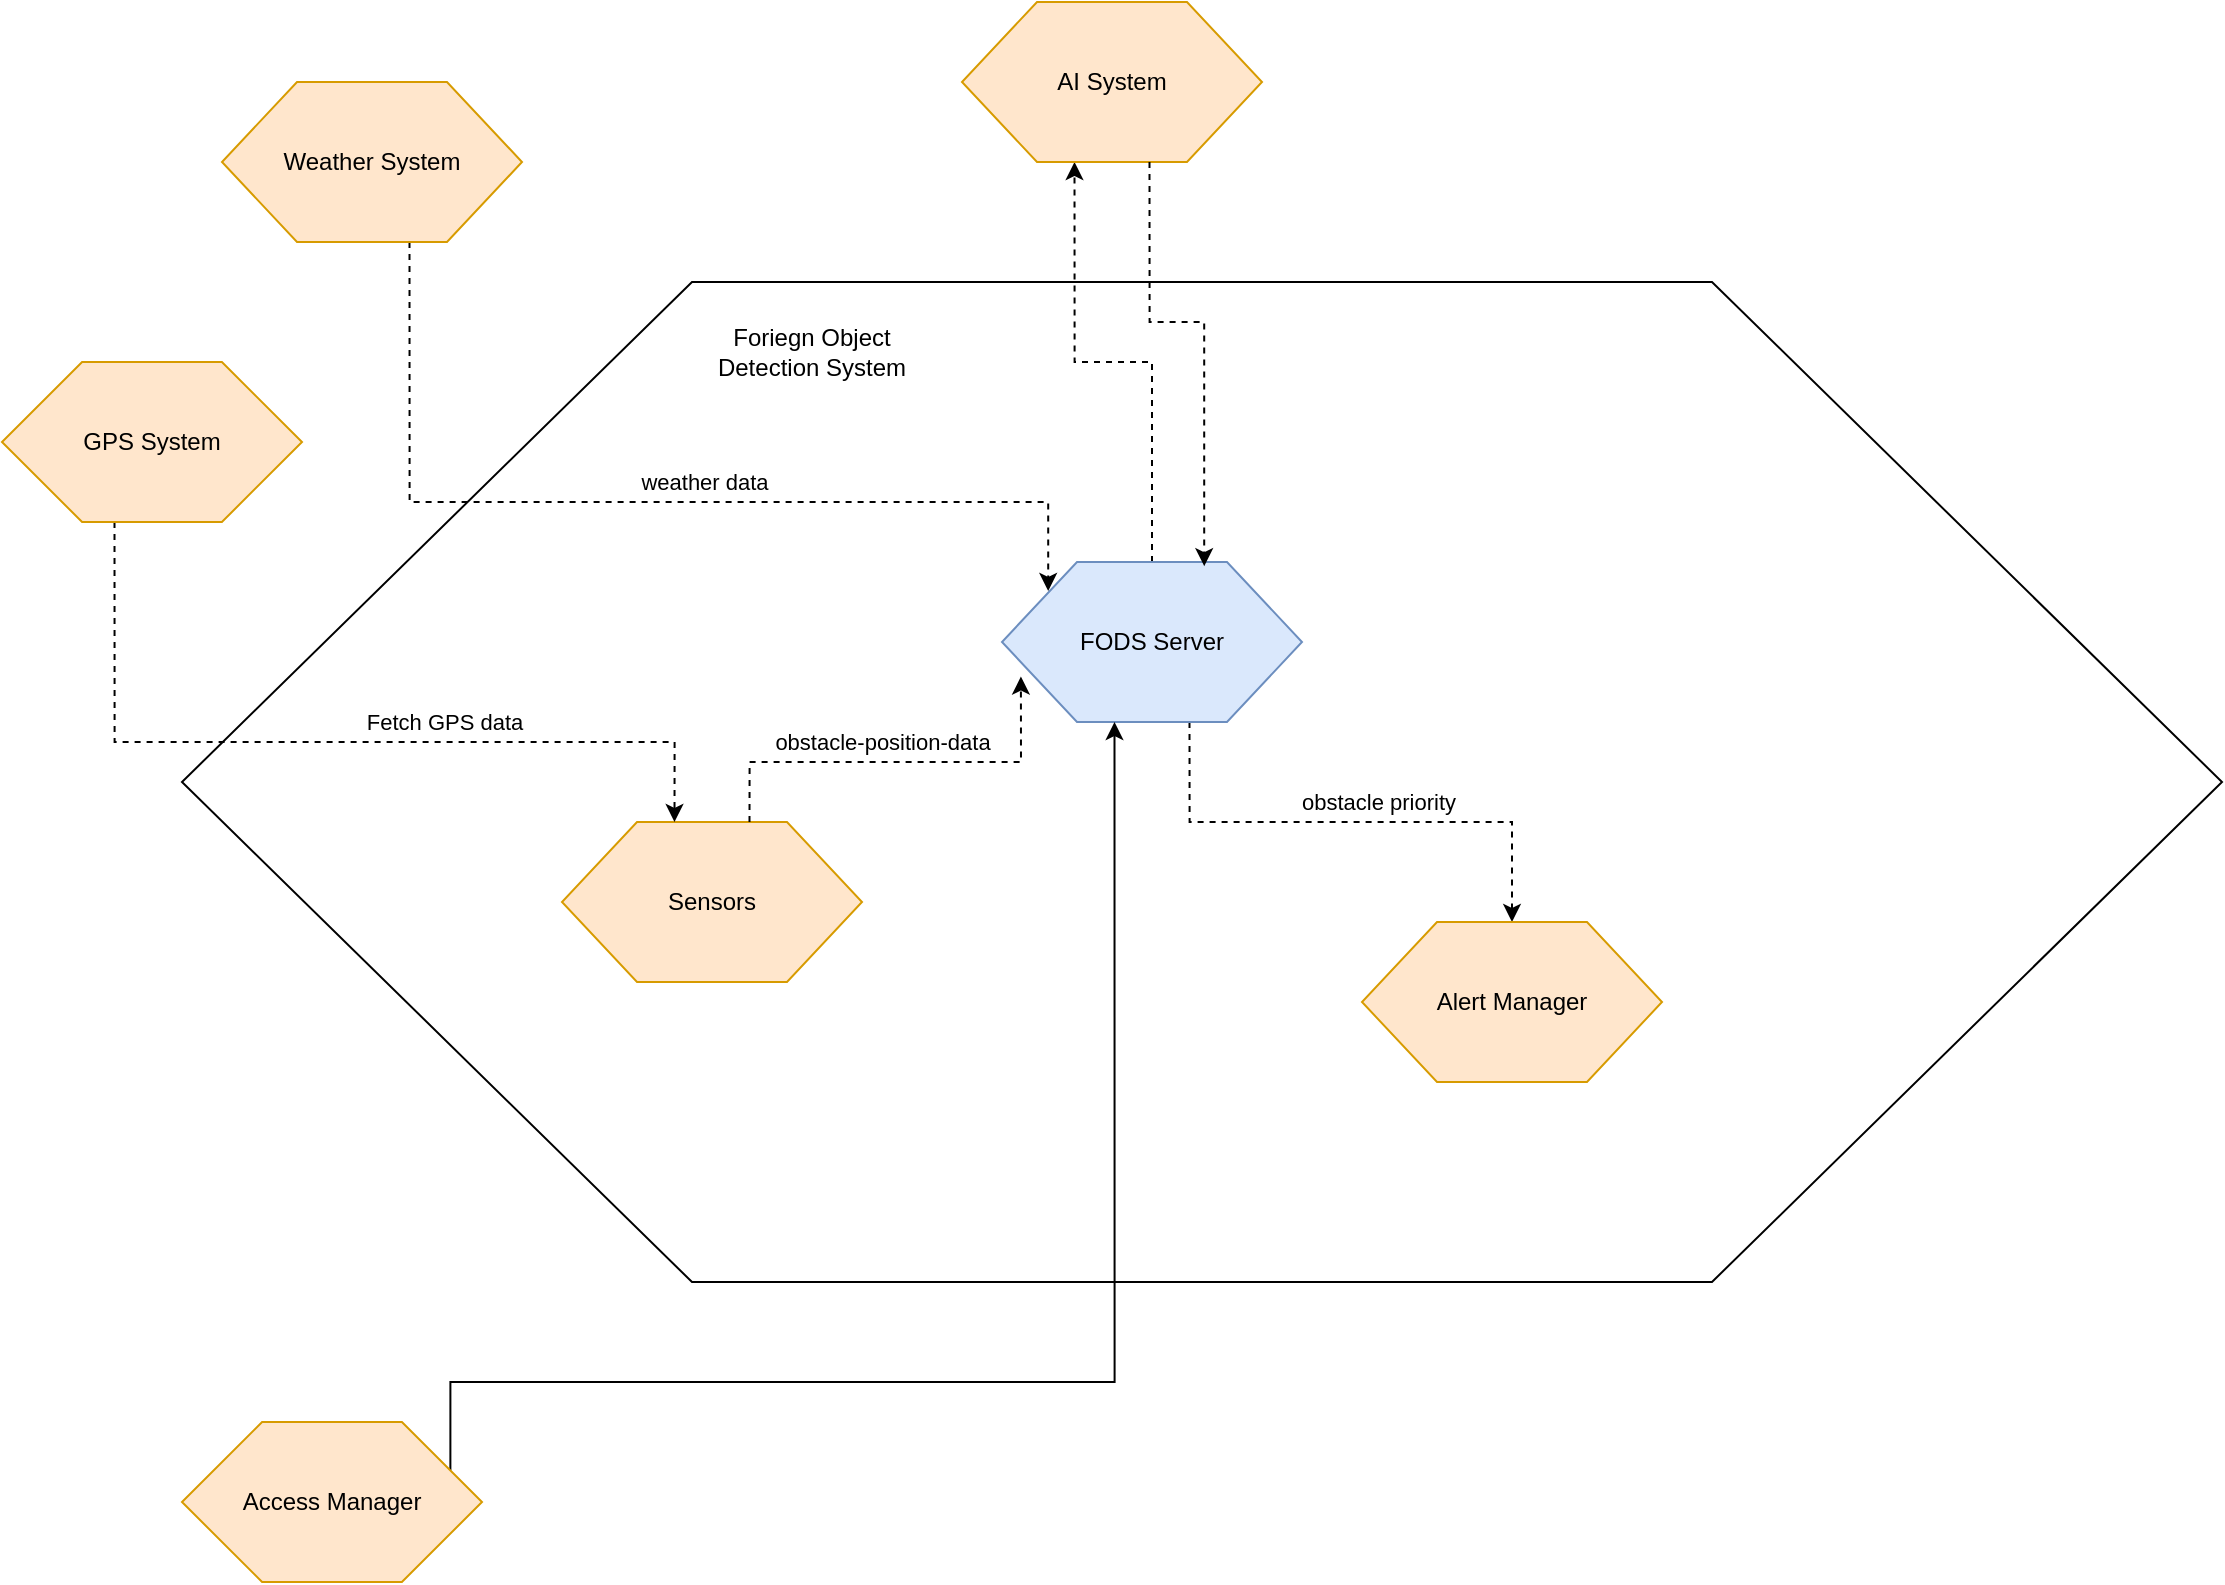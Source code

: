 <mxfile version="24.5.4" type="github">
  <diagram name="Page-1" id="4IbC43bdQGUAi5G-6buk">
    <mxGraphModel dx="1942" dy="2381" grid="1" gridSize="10" guides="1" tooltips="1" connect="1" arrows="1" fold="1" page="1" pageScale="1" pageWidth="850" pageHeight="1100" math="0" shadow="0">
      <root>
        <mxCell id="0" />
        <mxCell id="1" parent="0" />
        <mxCell id="6oZyGlmhMjClpvop7lHZ-1" value="" style="shape=hexagon;perimeter=hexagonPerimeter2;whiteSpace=wrap;html=1;size=0.25;fillColor=#FFFFFF;fontColor=#000000;strokeColor=#000000;" parent="1" vertex="1">
          <mxGeometry x="-100" y="110" width="1020" height="500" as="geometry" />
        </mxCell>
        <mxCell id="ltzgIc9ezp3aWy7WGdx1-3" style="edgeStyle=orthogonalEdgeStyle;rounded=0;orthogonalLoop=1;jettySize=auto;html=1;exitX=0.625;exitY=1;exitDx=0;exitDy=0;dashed=1;" edge="1" parent="1" source="6oZyGlmhMjClpvop7lHZ-3" target="6oZyGlmhMjClpvop7lHZ-6">
          <mxGeometry relative="1" as="geometry" />
        </mxCell>
        <mxCell id="ltzgIc9ezp3aWy7WGdx1-4" value="obstacle priority" style="edgeLabel;html=1;align=center;verticalAlign=middle;resizable=0;points=[];" vertex="1" connectable="0" parent="ltzgIc9ezp3aWy7WGdx1-3">
          <mxGeometry x="0.099" y="-1" relative="1" as="geometry">
            <mxPoint y="-11" as="offset" />
          </mxGeometry>
        </mxCell>
        <mxCell id="ltzgIc9ezp3aWy7WGdx1-9" style="edgeStyle=orthogonalEdgeStyle;rounded=0;orthogonalLoop=1;jettySize=auto;html=1;exitX=0.5;exitY=0;exitDx=0;exitDy=0;entryX=0.375;entryY=1;entryDx=0;entryDy=0;dashed=1;" edge="1" parent="1" source="6oZyGlmhMjClpvop7lHZ-3" target="ltzgIc9ezp3aWy7WGdx1-7">
          <mxGeometry relative="1" as="geometry" />
        </mxCell>
        <mxCell id="6oZyGlmhMjClpvop7lHZ-3" value="FODS Server" style="shape=hexagon;perimeter=hexagonPerimeter2;whiteSpace=wrap;html=1;size=0.25;fillColor=#dae8fc;strokeColor=#6c8ebf;fontColor=#000000;" parent="1" vertex="1">
          <mxGeometry x="310" y="250" width="150" height="80" as="geometry" />
        </mxCell>
        <mxCell id="6oZyGlmhMjClpvop7lHZ-4" value="&lt;span style=&quot;&quot;&gt;Foriegn Object&lt;/span&gt;&lt;div style=&quot;&quot;&gt;Detection System&lt;/div&gt;" style="text;html=1;align=center;verticalAlign=middle;whiteSpace=wrap;rounded=0;fontColor=#000000;" parent="1" vertex="1">
          <mxGeometry x="100" y="130" width="230" height="30" as="geometry" />
        </mxCell>
        <mxCell id="6oZyGlmhMjClpvop7lHZ-5" value="Sensors" style="shape=hexagon;perimeter=hexagonPerimeter2;whiteSpace=wrap;html=1;size=0.25;fillColor=#ffe6cc;strokeColor=#d79b00;fontColor=#000000;" parent="1" vertex="1">
          <mxGeometry x="90" y="380" width="150" height="80" as="geometry" />
        </mxCell>
        <mxCell id="6oZyGlmhMjClpvop7lHZ-6" value="Alert Manager" style="shape=hexagon;perimeter=hexagonPerimeter2;whiteSpace=wrap;html=1;size=0.25;fillColor=#ffe6cc;strokeColor=#d79b00;fontColor=#000000;" parent="1" vertex="1">
          <mxGeometry x="490" y="430" width="150" height="80" as="geometry" />
        </mxCell>
        <mxCell id="6oZyGlmhMjClpvop7lHZ-13" style="edgeStyle=orthogonalEdgeStyle;rounded=0;orthogonalLoop=1;jettySize=auto;html=1;exitX=0.375;exitY=1;exitDx=0;exitDy=0;entryX=0.375;entryY=0;entryDx=0;entryDy=0;strokeColor=#000000;dashed=1;fontColor=#000000;" parent="1" source="6oZyGlmhMjClpvop7lHZ-7" target="6oZyGlmhMjClpvop7lHZ-5" edge="1">
          <mxGeometry relative="1" as="geometry">
            <Array as="points">
              <mxPoint x="-134" y="340" />
              <mxPoint x="146" y="340" />
            </Array>
          </mxGeometry>
        </mxCell>
        <mxCell id="6oZyGlmhMjClpvop7lHZ-14" value="Fetch GPS&lt;span style=&quot;background-color: initial;&quot;&gt;&amp;nbsp;data&lt;/span&gt;" style="edgeLabel;html=1;align=center;verticalAlign=middle;resizable=0;points=[];labelBackgroundColor=none;fontColor=#000000;" parent="6oZyGlmhMjClpvop7lHZ-13" vertex="1" connectable="0">
          <mxGeometry x="-0.11" y="2" relative="1" as="geometry">
            <mxPoint x="83" y="-8" as="offset" />
          </mxGeometry>
        </mxCell>
        <mxCell id="6oZyGlmhMjClpvop7lHZ-7" value="GPS System&lt;span style=&quot;font-family: monospace; font-size: 0px; text-align: start; text-wrap: nowrap;&quot;&gt;%3CmxGraphModel%3E%3Croot%3E%3CmxCell%20id%3D%220%22%2F%3E%3CmxCell%20id%3D%221%22%20parent%3D%220%22%2F%3E%3CmxCell%20id%3D%222%22%20value%3D%22Sensors%22%20style%3D%22shape%3Dhexagon%3Bperimeter%3DhexagonPerimeter2%3BwhiteSpace%3Dwrap%3Bhtml%3D1%3Bsize%3D0.25%3BfillColor%3D%23333300%3BfontColor%3D%23FFFFFF%3BstrokeColor%3D%23FFFFFF%3B%22%20vertex%3D%221%22%20parent%3D%221%22%3E%3CmxGeometry%20x%3D%2270%22%20y%3D%22380%22%20width%3D%22150%22%20height%3D%2280%22%20as%3D%22geometry%22%2F%3E%3C%2FmxCell%3E%3C%2Froot%3E%3C%2FmxGraphModel%3E&lt;/span&gt;" style="shape=hexagon;perimeter=hexagonPerimeter2;whiteSpace=wrap;html=1;size=0.267;fillColor=#ffe6cc;strokeColor=#d79b00;fontColor=#000000;" parent="1" vertex="1">
          <mxGeometry x="-190" y="150" width="150" height="80" as="geometry" />
        </mxCell>
        <mxCell id="ltzgIc9ezp3aWy7WGdx1-1" style="edgeStyle=orthogonalEdgeStyle;rounded=0;orthogonalLoop=1;jettySize=auto;html=1;dashed=1;exitX=0.625;exitY=1;exitDx=0;exitDy=0;entryX=0.154;entryY=0.181;entryDx=0;entryDy=0;entryPerimeter=0;fontColor=#000000;" edge="1" parent="1" source="6oZyGlmhMjClpvop7lHZ-8" target="6oZyGlmhMjClpvop7lHZ-3">
          <mxGeometry relative="1" as="geometry">
            <mxPoint x="20" y="100" as="sourcePoint" />
            <Array as="points">
              <mxPoint x="14" y="220" />
              <mxPoint x="333" y="220" />
            </Array>
          </mxGeometry>
        </mxCell>
        <mxCell id="ltzgIc9ezp3aWy7WGdx1-2" value="weather data" style="edgeLabel;html=1;align=center;verticalAlign=middle;resizable=0;points=[];fontColor=#000000;" vertex="1" connectable="0" parent="ltzgIc9ezp3aWy7WGdx1-1">
          <mxGeometry x="0.092" relative="1" as="geometry">
            <mxPoint x="7" y="-10" as="offset" />
          </mxGeometry>
        </mxCell>
        <mxCell id="6oZyGlmhMjClpvop7lHZ-8" value="Weather System" style="shape=hexagon;perimeter=hexagonPerimeter2;whiteSpace=wrap;html=1;size=0.25;fillColor=#ffe6cc;strokeColor=#d79b00;fontColor=#000000;" parent="1" vertex="1">
          <mxGeometry x="-80" y="10" width="150" height="80" as="geometry" />
        </mxCell>
        <mxCell id="ltzgIc9ezp3aWy7WGdx1-10" style="edgeStyle=orthogonalEdgeStyle;rounded=0;orthogonalLoop=1;jettySize=auto;html=1;exitX=1;exitY=0.25;exitDx=0;exitDy=0;entryX=0.375;entryY=1;entryDx=0;entryDy=0;" edge="1" parent="1" source="6oZyGlmhMjClpvop7lHZ-17" target="6oZyGlmhMjClpvop7lHZ-3">
          <mxGeometry relative="1" as="geometry">
            <Array as="points">
              <mxPoint x="34" y="660" />
              <mxPoint x="366" y="660" />
            </Array>
          </mxGeometry>
        </mxCell>
        <mxCell id="6oZyGlmhMjClpvop7lHZ-17" value="Access Manager" style="shape=hexagon;perimeter=hexagonPerimeter2;whiteSpace=wrap;html=1;size=0.267;fillColor=#ffe6cc;strokeColor=#d79b00;fontColor=#000000;" parent="1" vertex="1">
          <mxGeometry x="-100" y="680" width="150" height="80" as="geometry" />
        </mxCell>
        <mxCell id="ltzgIc9ezp3aWy7WGdx1-5" style="edgeStyle=orthogonalEdgeStyle;rounded=0;orthogonalLoop=1;jettySize=auto;html=1;exitX=0.625;exitY=0;exitDx=0;exitDy=0;entryX=0.063;entryY=0.716;entryDx=0;entryDy=0;entryPerimeter=0;dashed=1;" edge="1" parent="1" source="6oZyGlmhMjClpvop7lHZ-5" target="6oZyGlmhMjClpvop7lHZ-3">
          <mxGeometry relative="1" as="geometry">
            <Array as="points">
              <mxPoint x="184" y="350" />
              <mxPoint x="320" y="350" />
            </Array>
          </mxGeometry>
        </mxCell>
        <mxCell id="ltzgIc9ezp3aWy7WGdx1-6" value="obstacle-position-data" style="edgeLabel;html=1;align=center;verticalAlign=middle;resizable=0;points=[];" vertex="1" connectable="0" parent="ltzgIc9ezp3aWy7WGdx1-5">
          <mxGeometry x="-0.28" y="-1" relative="1" as="geometry">
            <mxPoint x="21" y="-11" as="offset" />
          </mxGeometry>
        </mxCell>
        <mxCell id="ltzgIc9ezp3aWy7WGdx1-7" value="AI System" style="shape=hexagon;perimeter=hexagonPerimeter2;whiteSpace=wrap;html=1;size=0.25;fillColor=#ffe6cc;strokeColor=#d79b00;fontColor=#000000;" vertex="1" parent="1">
          <mxGeometry x="290" y="-30" width="150" height="80" as="geometry" />
        </mxCell>
        <mxCell id="ltzgIc9ezp3aWy7WGdx1-8" style="edgeStyle=orthogonalEdgeStyle;rounded=0;orthogonalLoop=1;jettySize=auto;html=1;exitX=0.625;exitY=1;exitDx=0;exitDy=0;entryX=0.674;entryY=0.026;entryDx=0;entryDy=0;entryPerimeter=0;dashed=1;startArrow=none;startFill=0;" edge="1" parent="1" source="ltzgIc9ezp3aWy7WGdx1-7" target="6oZyGlmhMjClpvop7lHZ-3">
          <mxGeometry relative="1" as="geometry">
            <Array as="points">
              <mxPoint x="384" y="130" />
              <mxPoint x="411" y="130" />
            </Array>
          </mxGeometry>
        </mxCell>
      </root>
    </mxGraphModel>
  </diagram>
</mxfile>
